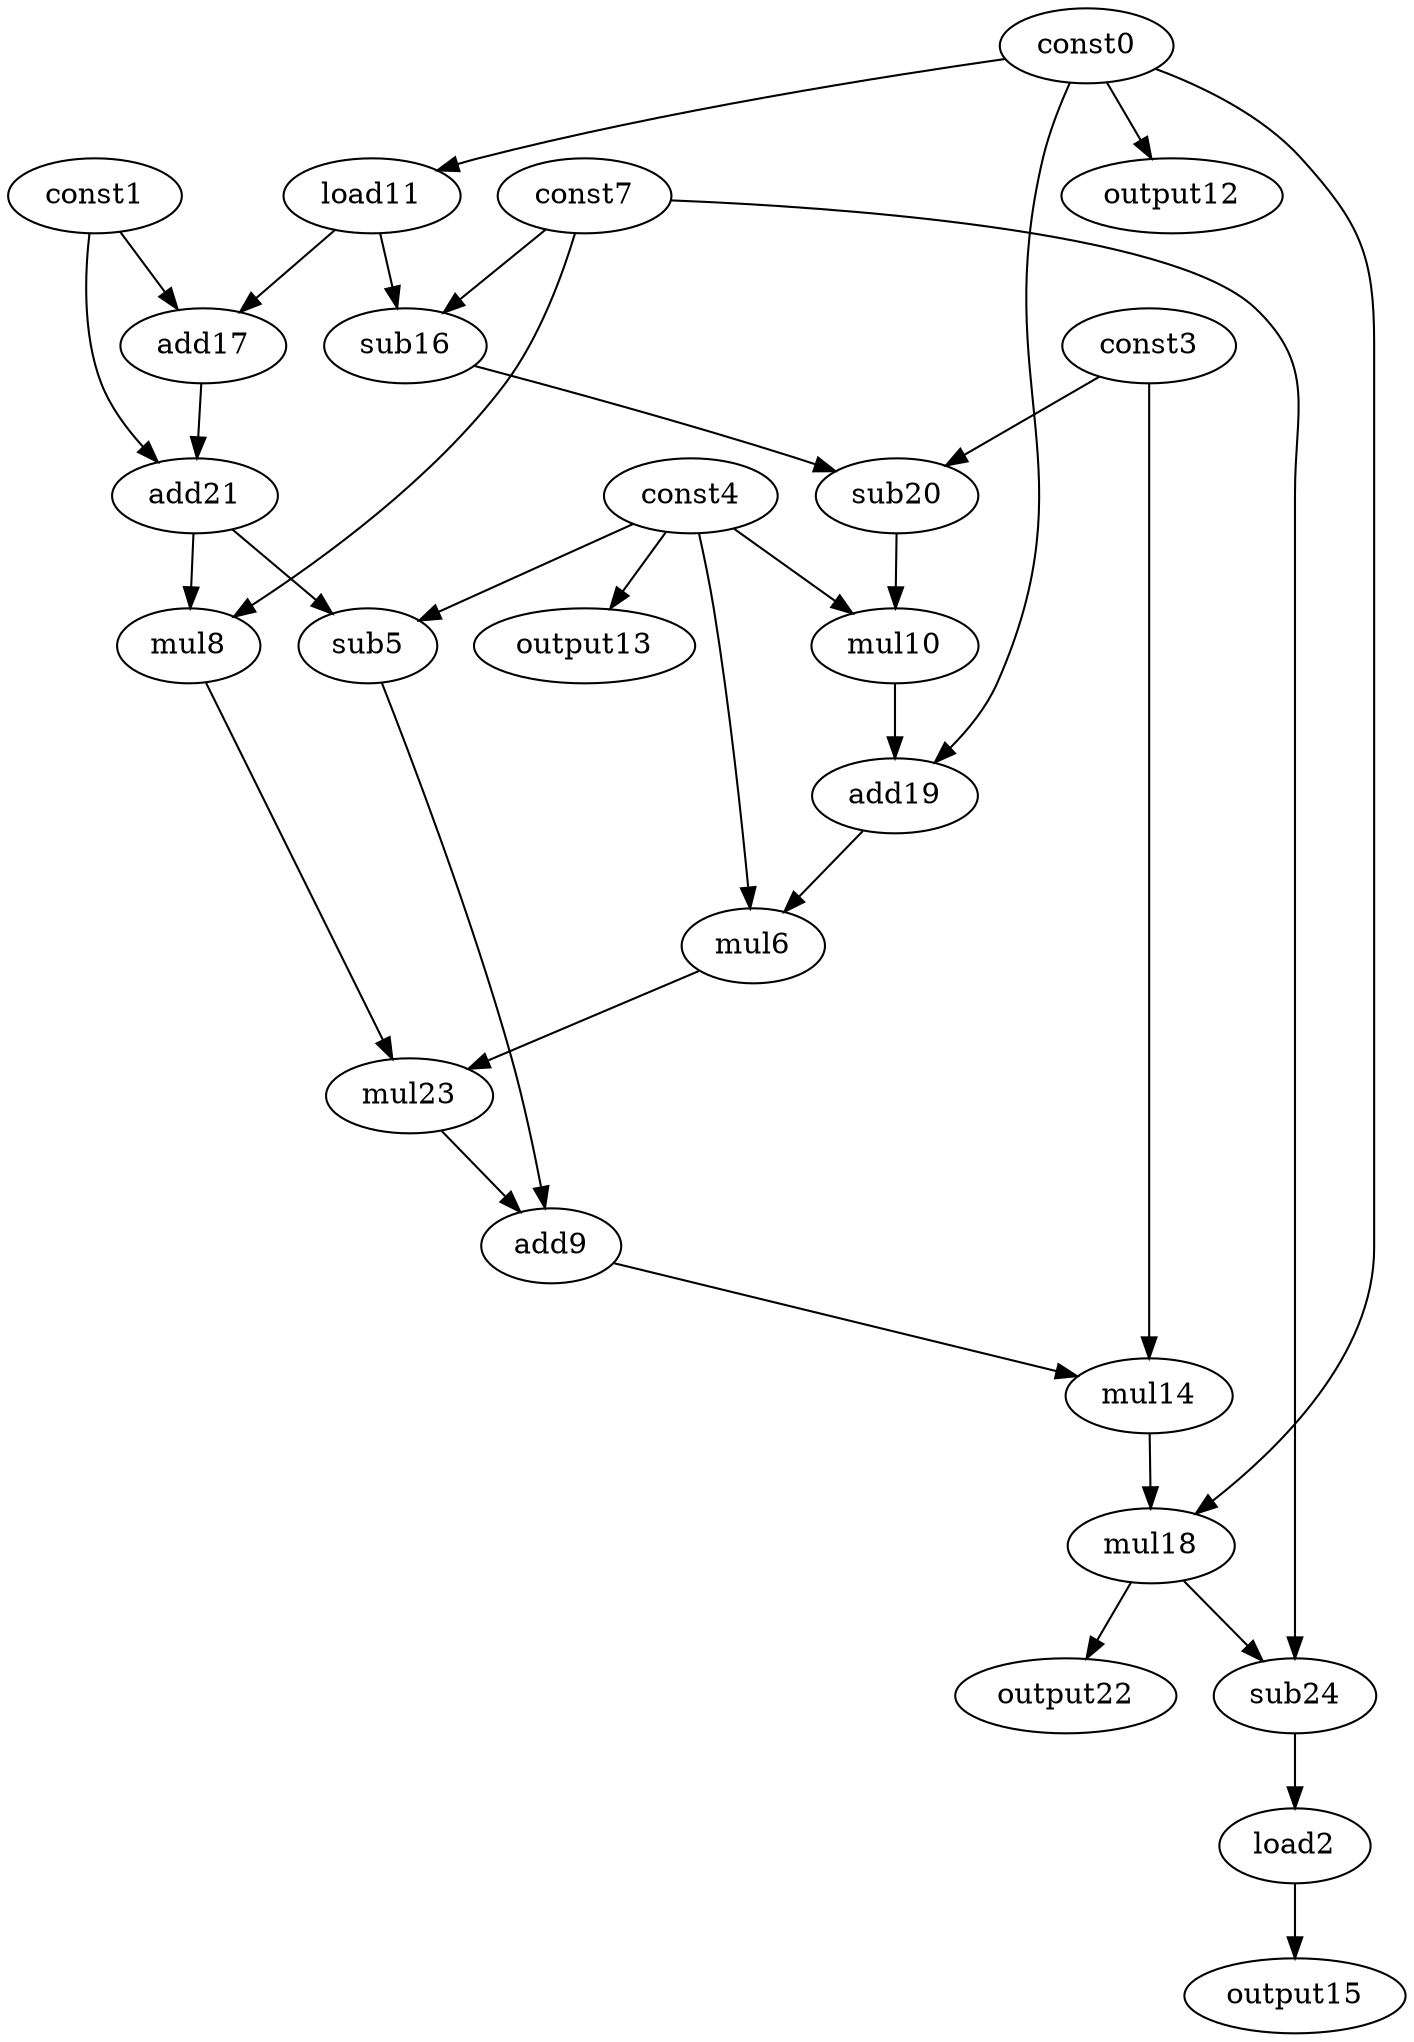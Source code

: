 digraph G { 
const0[opcode=const]; 
const1[opcode=const]; 
load2[opcode=load]; 
const3[opcode=const]; 
const4[opcode=const]; 
sub5[opcode=sub]; 
mul6[opcode=mul]; 
const7[opcode=const]; 
mul8[opcode=mul]; 
add9[opcode=add]; 
mul10[opcode=mul]; 
load11[opcode=load]; 
output12[opcode=output]; 
output13[opcode=output]; 
mul14[opcode=mul]; 
output15[opcode=output]; 
sub16[opcode=sub]; 
add17[opcode=add]; 
mul18[opcode=mul]; 
add19[opcode=add]; 
sub20[opcode=sub]; 
add21[opcode=add]; 
output22[opcode=output]; 
mul23[opcode=mul]; 
sub24[opcode=sub]; 
const0->load11[operand=0];
const0->output12[operand=0];
const4->output13[operand=0];
load11->sub16[operand=0];
const7->sub16[operand=1];
const1->add17[operand=0];
load11->add17[operand=1];
sub16->sub20[operand=0];
const3->sub20[operand=1];
add17->add21[operand=0];
const1->add21[operand=1];
const4->sub5[operand=0];
add21->sub5[operand=1];
add21->mul8[operand=0];
const7->mul8[operand=1];
const4->mul10[operand=0];
sub20->mul10[operand=1];
const0->add19[operand=0];
mul10->add19[operand=1];
add19->mul6[operand=0];
const4->mul6[operand=1];
mul8->mul23[operand=0];
mul6->mul23[operand=1];
sub5->add9[operand=0];
mul23->add9[operand=1];
add9->mul14[operand=0];
const3->mul14[operand=1];
const0->mul18[operand=0];
mul14->mul18[operand=1];
mul18->output22[operand=0];
mul18->sub24[operand=0];
const7->sub24[operand=1];
sub24->load2[operand=0];
load2->output15[operand=0];
}
